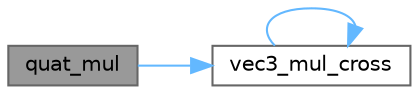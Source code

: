 digraph "quat_mul"
{
 // LATEX_PDF_SIZE
  bgcolor="transparent";
  edge [fontname=Helvetica,fontsize=10,labelfontname=Helvetica,labelfontsize=10];
  node [fontname=Helvetica,fontsize=10,shape=box,height=0.2,width=0.4];
  rankdir="LR";
  Node1 [id="Node000001",label="quat_mul",height=0.2,width=0.4,color="gray40", fillcolor="grey60", style="filled", fontcolor="black",tooltip=" "];
  Node1 -> Node2 [id="edge1_Node000001_Node000002",color="steelblue1",style="solid",tooltip=" "];
  Node2 [id="Node000002",label="vec3_mul_cross",height=0.2,width=0.4,color="grey40", fillcolor="white", style="filled",URL="$linmath_8h.html#afd95d1931b51103bc155e67756e1ef29",tooltip=" "];
  Node2 -> Node2 [id="edge2_Node000002_Node000002",color="steelblue1",style="solid",tooltip=" "];
}
